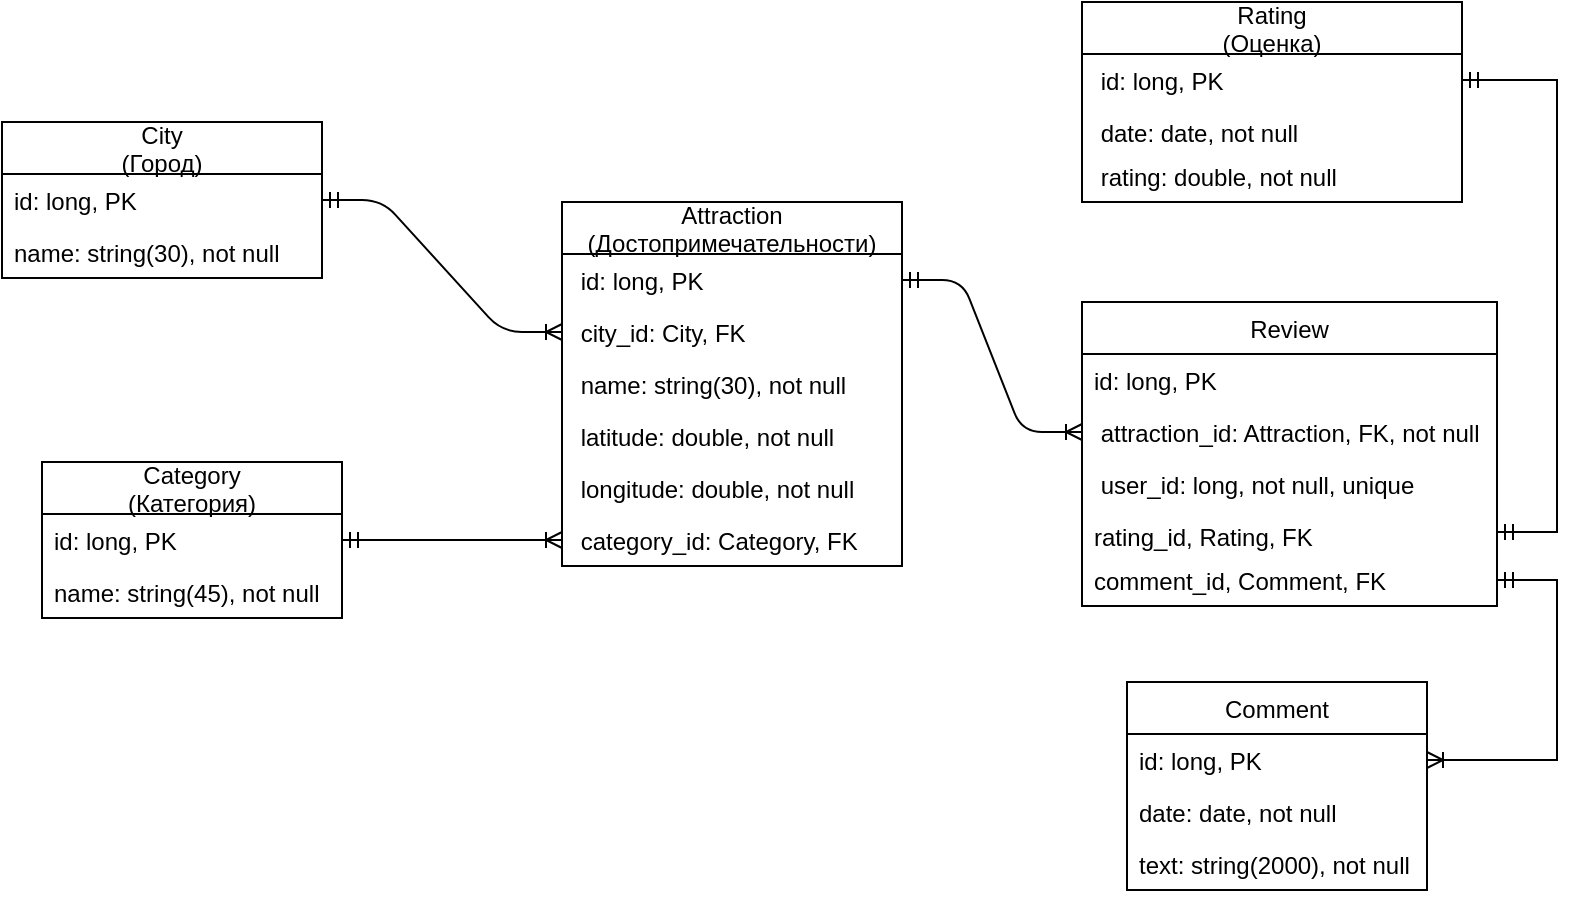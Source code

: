 <mxfile version="15.5.9" type="device" pages="2"><diagram id="J_XhsQCGnZw5pFInhN8Y" name="Страница 1"><mxGraphModel dx="996" dy="588" grid="1" gridSize="10" guides="1" tooltips="1" connect="1" arrows="1" fold="1" page="1" pageScale="1" pageWidth="827" pageHeight="1169" math="0" shadow="0"><root><mxCell id="0"/><mxCell id="1" parent="0"/><mxCell id="L6846d-J9MXVt16xGF3g-19" value="Attraction&#10;(Достопримечательности)" style="swimlane;fontStyle=0;childLayout=stackLayout;horizontal=1;startSize=26;fillColor=none;horizontalStack=0;resizeParent=1;resizeParentMax=0;resizeLast=0;collapsible=1;marginBottom=0;" parent="1" vertex="1"><mxGeometry x="310" y="180" width="170" height="182" as="geometry"/></mxCell><mxCell id="L6846d-J9MXVt16xGF3g-20" value=" id: long, PK" style="text;strokeColor=none;fillColor=none;align=left;verticalAlign=top;spacingLeft=4;spacingRight=4;overflow=hidden;rotatable=0;points=[[0,0.5],[1,0.5]];portConstraint=eastwest;" parent="L6846d-J9MXVt16xGF3g-19" vertex="1"><mxGeometry y="26" width="170" height="26" as="geometry"/></mxCell><mxCell id="L6846d-J9MXVt16xGF3g-21" value=" city_id: City, FK" style="text;strokeColor=none;fillColor=none;align=left;verticalAlign=top;spacingLeft=4;spacingRight=4;overflow=hidden;rotatable=0;points=[[0,0.5],[1,0.5]];portConstraint=eastwest;" parent="L6846d-J9MXVt16xGF3g-19" vertex="1"><mxGeometry y="52" width="170" height="26" as="geometry"/></mxCell><mxCell id="L6846d-J9MXVt16xGF3g-23" value=" name: string(30), not null " style="text;strokeColor=none;fillColor=none;align=left;verticalAlign=top;spacingLeft=4;spacingRight=4;overflow=hidden;rotatable=0;points=[[0,0.5],[1,0.5]];portConstraint=eastwest;" parent="L6846d-J9MXVt16xGF3g-19" vertex="1"><mxGeometry y="78" width="170" height="26" as="geometry"/></mxCell><mxCell id="L6846d-J9MXVt16xGF3g-28" value=" latitude: double, not null" style="text;strokeColor=none;fillColor=none;align=left;verticalAlign=top;spacingLeft=4;spacingRight=4;overflow=hidden;rotatable=0;points=[[0,0.5],[1,0.5]];portConstraint=eastwest;" parent="L6846d-J9MXVt16xGF3g-19" vertex="1"><mxGeometry y="104" width="170" height="26" as="geometry"/></mxCell><mxCell id="8Xi_SeeKxMFeb_zB2uCb-5" value=" longitude: double, not null" style="text;strokeColor=none;fillColor=none;align=left;verticalAlign=top;spacingLeft=4;spacingRight=4;overflow=hidden;rotatable=0;points=[[0,0.5],[1,0.5]];portConstraint=eastwest;" parent="L6846d-J9MXVt16xGF3g-19" vertex="1"><mxGeometry y="130" width="170" height="26" as="geometry"/></mxCell><mxCell id="L6846d-J9MXVt16xGF3g-24" value=" category_id: Category, FK" style="text;strokeColor=none;fillColor=none;align=left;verticalAlign=top;spacingLeft=4;spacingRight=4;overflow=hidden;rotatable=0;points=[[0,0.5],[1,0.5]];portConstraint=eastwest;" parent="L6846d-J9MXVt16xGF3g-19" vertex="1"><mxGeometry y="156" width="170" height="26" as="geometry"/></mxCell><mxCell id="L6846d-J9MXVt16xGF3g-34" value="City&#10;(Город)" style="swimlane;fontStyle=0;childLayout=stackLayout;horizontal=1;startSize=26;fillColor=none;horizontalStack=0;resizeParent=1;resizeParentMax=0;resizeLast=0;collapsible=1;marginBottom=0;" parent="1" vertex="1"><mxGeometry x="30" y="140" width="160" height="78" as="geometry"/></mxCell><mxCell id="L6846d-J9MXVt16xGF3g-35" value="id: long, PK" style="text;strokeColor=none;fillColor=none;align=left;verticalAlign=top;spacingLeft=4;spacingRight=4;overflow=hidden;rotatable=0;points=[[0,0.5],[1,0.5]];portConstraint=eastwest;" parent="L6846d-J9MXVt16xGF3g-34" vertex="1"><mxGeometry y="26" width="160" height="26" as="geometry"/></mxCell><mxCell id="L6846d-J9MXVt16xGF3g-36" value="name: string(30), not null" style="text;strokeColor=none;fillColor=none;align=left;verticalAlign=top;spacingLeft=4;spacingRight=4;overflow=hidden;rotatable=0;points=[[0,0.5],[1,0.5]];portConstraint=eastwest;" parent="L6846d-J9MXVt16xGF3g-34" vertex="1"><mxGeometry y="52" width="160" height="26" as="geometry"/></mxCell><mxCell id="L6846d-J9MXVt16xGF3g-42" value="" style="edgeStyle=entityRelationEdgeStyle;fontSize=12;html=1;endArrow=ERoneToMany;startArrow=ERmandOne;exitX=1;exitY=0.5;exitDx=0;exitDy=0;" parent="1" source="L6846d-J9MXVt16xGF3g-20" edge="1" target="i7YeHbb5fronkg-FhzMJ-7"><mxGeometry width="100" height="100" relative="1" as="geometry"><mxPoint x="580" y="310" as="sourcePoint"/><mxPoint x="580" y="321" as="targetPoint"/></mxGeometry></mxCell><mxCell id="L6846d-J9MXVt16xGF3g-43" value="" style="edgeStyle=entityRelationEdgeStyle;fontSize=12;html=1;endArrow=ERoneToMany;startArrow=ERmandOne;exitX=1;exitY=0.5;exitDx=0;exitDy=0;entryX=0;entryY=0.5;entryDx=0;entryDy=0;" parent="1" source="L6846d-J9MXVt16xGF3g-35" target="L6846d-J9MXVt16xGF3g-21" edge="1"><mxGeometry width="100" height="100" relative="1" as="geometry"><mxPoint x="240" y="150" as="sourcePoint"/><mxPoint x="290" y="120" as="targetPoint"/></mxGeometry></mxCell><mxCell id="8Xi_SeeKxMFeb_zB2uCb-1" value="Category&#10;(Категория)" style="swimlane;fontStyle=0;childLayout=stackLayout;horizontal=1;startSize=26;fillColor=none;horizontalStack=0;resizeParent=1;resizeParentMax=0;resizeLast=0;collapsible=1;marginBottom=0;" parent="1" vertex="1"><mxGeometry x="50" y="310" width="150" height="78" as="geometry"/></mxCell><mxCell id="8Xi_SeeKxMFeb_zB2uCb-2" value="id: long, PK" style="text;strokeColor=none;fillColor=none;align=left;verticalAlign=top;spacingLeft=4;spacingRight=4;overflow=hidden;rotatable=0;points=[[0,0.5],[1,0.5]];portConstraint=eastwest;" parent="8Xi_SeeKxMFeb_zB2uCb-1" vertex="1"><mxGeometry y="26" width="150" height="26" as="geometry"/></mxCell><mxCell id="8Xi_SeeKxMFeb_zB2uCb-3" value="name: string(45), not null" style="text;strokeColor=none;fillColor=none;align=left;verticalAlign=top;spacingLeft=4;spacingRight=4;overflow=hidden;rotatable=0;points=[[0,0.5],[1,0.5]];portConstraint=eastwest;" parent="8Xi_SeeKxMFeb_zB2uCb-1" vertex="1"><mxGeometry y="52" width="150" height="26" as="geometry"/></mxCell><mxCell id="8Xi_SeeKxMFeb_zB2uCb-6" value="" style="edgeStyle=entityRelationEdgeStyle;fontSize=12;html=1;endArrow=ERoneToMany;startArrow=ERmandOne;exitX=1;exitY=0.5;exitDx=0;exitDy=0;entryX=0;entryY=0.5;entryDx=0;entryDy=0;" parent="1" source="8Xi_SeeKxMFeb_zB2uCb-2" target="L6846d-J9MXVt16xGF3g-24" edge="1"><mxGeometry width="100" height="100" relative="1" as="geometry"><mxPoint x="190" y="230" as="sourcePoint"/><mxPoint x="310" y="296" as="targetPoint"/></mxGeometry></mxCell><mxCell id="i7YeHbb5fronkg-FhzMJ-1" value="Rating&#10;(Оценка)" style="swimlane;fontStyle=0;childLayout=stackLayout;horizontal=1;startSize=26;fillColor=none;horizontalStack=0;resizeParent=1;resizeParentMax=0;resizeLast=0;collapsible=1;marginBottom=0;" vertex="1" parent="1"><mxGeometry x="570" y="80" width="190" height="100" as="geometry"/></mxCell><mxCell id="i7YeHbb5fronkg-FhzMJ-2" value=" id: long, PK" style="text;strokeColor=none;fillColor=none;align=left;verticalAlign=top;spacingLeft=4;spacingRight=4;overflow=hidden;rotatable=0;points=[[0,0.5],[1,0.5]];portConstraint=eastwest;" vertex="1" parent="i7YeHbb5fronkg-FhzMJ-1"><mxGeometry y="26" width="190" height="26" as="geometry"/></mxCell><mxCell id="i7YeHbb5fronkg-FhzMJ-3" value=" date: date, not null" style="text;strokeColor=none;fillColor=none;align=left;verticalAlign=top;spacingLeft=4;spacingRight=4;overflow=hidden;rotatable=0;points=[[0,0.5],[1,0.5]];portConstraint=eastwest;" vertex="1" parent="i7YeHbb5fronkg-FhzMJ-1"><mxGeometry y="52" width="190" height="22" as="geometry"/></mxCell><mxCell id="i7YeHbb5fronkg-FhzMJ-4" value=" rating: double, not null" style="text;strokeColor=none;fillColor=none;align=left;verticalAlign=top;spacingLeft=4;spacingRight=4;overflow=hidden;rotatable=0;points=[[0,0.5],[1,0.5]];portConstraint=eastwest;" vertex="1" parent="i7YeHbb5fronkg-FhzMJ-1"><mxGeometry y="74" width="190" height="26" as="geometry"/></mxCell><mxCell id="i7YeHbb5fronkg-FhzMJ-5" value="Review" style="swimlane;fontStyle=0;childLayout=stackLayout;horizontal=1;startSize=26;fillColor=none;horizontalStack=0;resizeParent=1;resizeParentMax=0;resizeLast=0;collapsible=1;marginBottom=0;" vertex="1" parent="1"><mxGeometry x="570" y="230" width="207.5" height="152" as="geometry"/></mxCell><mxCell id="i7YeHbb5fronkg-FhzMJ-6" value="id: long, PK" style="text;strokeColor=none;fillColor=none;align=left;verticalAlign=top;spacingLeft=4;spacingRight=4;overflow=hidden;rotatable=0;points=[[0,0.5],[1,0.5]];portConstraint=eastwest;" vertex="1" parent="i7YeHbb5fronkg-FhzMJ-5"><mxGeometry y="26" width="207.5" height="26" as="geometry"/></mxCell><mxCell id="i7YeHbb5fronkg-FhzMJ-7" value=" attraction_id: Attraction, FK, not null" style="text;strokeColor=none;fillColor=none;align=left;verticalAlign=top;spacingLeft=4;spacingRight=4;overflow=hidden;rotatable=0;points=[[0,0.5],[1,0.5]];portConstraint=eastwest;" vertex="1" parent="i7YeHbb5fronkg-FhzMJ-5"><mxGeometry y="52" width="207.5" height="26" as="geometry"/></mxCell><mxCell id="i7YeHbb5fronkg-FhzMJ-8" value=" user_id: long, not null, unique" style="text;strokeColor=none;fillColor=none;align=left;verticalAlign=top;spacingLeft=4;spacingRight=4;overflow=hidden;rotatable=0;points=[[0,0.5],[1,0.5]];portConstraint=eastwest;" vertex="1" parent="i7YeHbb5fronkg-FhzMJ-5"><mxGeometry y="78" width="207.5" height="26" as="geometry"/></mxCell><mxCell id="i7YeHbb5fronkg-FhzMJ-9" value="rating_id, Rating, FK" style="text;strokeColor=none;fillColor=none;align=left;verticalAlign=top;spacingLeft=4;spacingRight=4;overflow=hidden;rotatable=0;points=[[0,0.5],[1,0.5]];portConstraint=eastwest;" vertex="1" parent="i7YeHbb5fronkg-FhzMJ-5"><mxGeometry y="104" width="207.5" height="22" as="geometry"/></mxCell><mxCell id="i7YeHbb5fronkg-FhzMJ-10" value="comment_id, Comment, FK" style="text;strokeColor=none;fillColor=none;align=left;verticalAlign=top;spacingLeft=4;spacingRight=4;overflow=hidden;rotatable=0;points=[[0,0.5],[1,0.5]];portConstraint=eastwest;" vertex="1" parent="i7YeHbb5fronkg-FhzMJ-5"><mxGeometry y="126" width="207.5" height="26" as="geometry"/></mxCell><mxCell id="i7YeHbb5fronkg-FhzMJ-11" value="Comment" style="swimlane;fontStyle=0;childLayout=stackLayout;horizontal=1;startSize=26;fillColor=none;horizontalStack=0;resizeParent=1;resizeParentMax=0;resizeLast=0;collapsible=1;marginBottom=0;" vertex="1" parent="1"><mxGeometry x="592.5" y="420" width="150" height="104" as="geometry"/></mxCell><mxCell id="i7YeHbb5fronkg-FhzMJ-12" value="id: long, PK" style="text;strokeColor=none;fillColor=none;align=left;verticalAlign=top;spacingLeft=4;spacingRight=4;overflow=hidden;rotatable=0;points=[[0,0.5],[1,0.5]];portConstraint=eastwest;" vertex="1" parent="i7YeHbb5fronkg-FhzMJ-11"><mxGeometry y="26" width="150" height="26" as="geometry"/></mxCell><mxCell id="i7YeHbb5fronkg-FhzMJ-13" value="date: date, not null" style="text;strokeColor=none;fillColor=none;align=left;verticalAlign=top;spacingLeft=4;spacingRight=4;overflow=hidden;rotatable=0;points=[[0,0.5],[1,0.5]];portConstraint=eastwest;" vertex="1" parent="i7YeHbb5fronkg-FhzMJ-11"><mxGeometry y="52" width="150" height="26" as="geometry"/></mxCell><mxCell id="i7YeHbb5fronkg-FhzMJ-14" value="text: string(2000), not null" style="text;strokeColor=none;fillColor=none;align=left;verticalAlign=top;spacingLeft=4;spacingRight=4;overflow=hidden;rotatable=0;points=[[0,0.5],[1,0.5]];portConstraint=eastwest;" vertex="1" parent="i7YeHbb5fronkg-FhzMJ-11"><mxGeometry y="78" width="150" height="26" as="geometry"/></mxCell><mxCell id="i7YeHbb5fronkg-FhzMJ-15" value="" style="edgeStyle=entityRelationEdgeStyle;fontSize=12;html=1;endArrow=ERoneToMany;startArrow=ERmandOne;rounded=0;entryX=1;entryY=0.5;entryDx=0;entryDy=0;" edge="1" parent="1" source="i7YeHbb5fronkg-FhzMJ-10" target="i7YeHbb5fronkg-FhzMJ-12"><mxGeometry width="100" height="100" relative="1" as="geometry"><mxPoint x="772.5" y="401" as="sourcePoint"/><mxPoint x="762.5" y="170" as="targetPoint"/></mxGeometry></mxCell><mxCell id="i7YeHbb5fronkg-FhzMJ-16" value="" style="edgeStyle=entityRelationEdgeStyle;fontSize=12;html=1;endArrow=ERmandOne;startArrow=ERmandOne;rounded=0;entryX=1;entryY=0.5;entryDx=0;entryDy=0;" edge="1" parent="1" source="i7YeHbb5fronkg-FhzMJ-9" target="i7YeHbb5fronkg-FhzMJ-2"><mxGeometry width="100" height="100" relative="1" as="geometry"><mxPoint x="765" y="380" as="sourcePoint"/><mxPoint x="802.5" y="149" as="targetPoint"/></mxGeometry></mxCell></root></mxGraphModel></diagram><diagram id="5PibABVmB9tTX4bGmJwn" name="Страница 2"><mxGraphModel dx="996" dy="588" grid="1" gridSize="10" guides="1" tooltips="1" connect="1" arrows="1" fold="1" page="1" pageScale="1" pageWidth="827" pageHeight="1169" math="0" shadow="0"><root><mxCell id="dzrGFeE52lWw6JKkLX91-0"/><mxCell id="dzrGFeE52lWw6JKkLX91-1" parent="dzrGFeE52lWw6JKkLX91-0"/><mxCell id="_lmtvL9EDxVAFfWqSen6-0" value="Rating&#10;(Оценка)" style="swimlane;fontStyle=0;childLayout=stackLayout;horizontal=1;startSize=26;fillColor=none;horizontalStack=0;resizeParent=1;resizeParentMax=0;resizeLast=0;collapsible=1;marginBottom=0;" vertex="1" parent="dzrGFeE52lWw6JKkLX91-1"><mxGeometry x="297.5" y="40" width="190" height="100" as="geometry"/></mxCell><mxCell id="_lmtvL9EDxVAFfWqSen6-1" value=" id: long, PK" style="text;strokeColor=none;fillColor=none;align=left;verticalAlign=top;spacingLeft=4;spacingRight=4;overflow=hidden;rotatable=0;points=[[0,0.5],[1,0.5]];portConstraint=eastwest;" vertex="1" parent="_lmtvL9EDxVAFfWqSen6-0"><mxGeometry y="26" width="190" height="26" as="geometry"/></mxCell><mxCell id="_lmtvL9EDxVAFfWqSen6-4" value=" date: date, not null" style="text;strokeColor=none;fillColor=none;align=left;verticalAlign=top;spacingLeft=4;spacingRight=4;overflow=hidden;rotatable=0;points=[[0,0.5],[1,0.5]];portConstraint=eastwest;" vertex="1" parent="_lmtvL9EDxVAFfWqSen6-0"><mxGeometry y="52" width="190" height="22" as="geometry"/></mxCell><mxCell id="_lmtvL9EDxVAFfWqSen6-6" value=" rating: double, not null" style="text;strokeColor=none;fillColor=none;align=left;verticalAlign=top;spacingLeft=4;spacingRight=4;overflow=hidden;rotatable=0;points=[[0,0.5],[1,0.5]];portConstraint=eastwest;" vertex="1" parent="_lmtvL9EDxVAFfWqSen6-0"><mxGeometry y="74" width="190" height="26" as="geometry"/></mxCell><mxCell id="_lmtvL9EDxVAFfWqSen6-7" value="Review" style="swimlane;fontStyle=0;childLayout=stackLayout;horizontal=1;startSize=26;fillColor=none;horizontalStack=0;resizeParent=1;resizeParentMax=0;resizeLast=0;collapsible=1;marginBottom=0;" vertex="1" parent="dzrGFeE52lWw6JKkLX91-1"><mxGeometry x="297.5" y="190" width="207.5" height="152" as="geometry"/></mxCell><mxCell id="_lmtvL9EDxVAFfWqSen6-8" value="id: long, PK" style="text;strokeColor=none;fillColor=none;align=left;verticalAlign=top;spacingLeft=4;spacingRight=4;overflow=hidden;rotatable=0;points=[[0,0.5],[1,0.5]];portConstraint=eastwest;" vertex="1" parent="_lmtvL9EDxVAFfWqSen6-7"><mxGeometry y="26" width="207.5" height="26" as="geometry"/></mxCell><mxCell id="_lmtvL9EDxVAFfWqSen6-17" value=" attraction_id: Attraction, FK, not null" style="text;strokeColor=none;fillColor=none;align=left;verticalAlign=top;spacingLeft=4;spacingRight=4;overflow=hidden;rotatable=0;points=[[0,0.5],[1,0.5]];portConstraint=eastwest;" vertex="1" parent="_lmtvL9EDxVAFfWqSen6-7"><mxGeometry y="52" width="207.5" height="26" as="geometry"/></mxCell><mxCell id="_lmtvL9EDxVAFfWqSen6-16" value=" user_id: long, not null, unique" style="text;strokeColor=none;fillColor=none;align=left;verticalAlign=top;spacingLeft=4;spacingRight=4;overflow=hidden;rotatable=0;points=[[0,0.5],[1,0.5]];portConstraint=eastwest;" vertex="1" parent="_lmtvL9EDxVAFfWqSen6-7"><mxGeometry y="78" width="207.5" height="26" as="geometry"/></mxCell><mxCell id="_lmtvL9EDxVAFfWqSen6-9" value="rating_id, Rating, FK" style="text;strokeColor=none;fillColor=none;align=left;verticalAlign=top;spacingLeft=4;spacingRight=4;overflow=hidden;rotatable=0;points=[[0,0.5],[1,0.5]];portConstraint=eastwest;" vertex="1" parent="_lmtvL9EDxVAFfWqSen6-7"><mxGeometry y="104" width="207.5" height="22" as="geometry"/></mxCell><mxCell id="_lmtvL9EDxVAFfWqSen6-10" value="comment_id, Comment, FK" style="text;strokeColor=none;fillColor=none;align=left;verticalAlign=top;spacingLeft=4;spacingRight=4;overflow=hidden;rotatable=0;points=[[0,0.5],[1,0.5]];portConstraint=eastwest;" vertex="1" parent="_lmtvL9EDxVAFfWqSen6-7"><mxGeometry y="126" width="207.5" height="26" as="geometry"/></mxCell><mxCell id="_lmtvL9EDxVAFfWqSen6-12" value="Comment" style="swimlane;fontStyle=0;childLayout=stackLayout;horizontal=1;startSize=26;fillColor=none;horizontalStack=0;resizeParent=1;resizeParentMax=0;resizeLast=0;collapsible=1;marginBottom=0;" vertex="1" parent="dzrGFeE52lWw6JKkLX91-1"><mxGeometry x="320" y="380" width="150" height="104" as="geometry"/></mxCell><mxCell id="_lmtvL9EDxVAFfWqSen6-13" value="id: long, PK" style="text;strokeColor=none;fillColor=none;align=left;verticalAlign=top;spacingLeft=4;spacingRight=4;overflow=hidden;rotatable=0;points=[[0,0.5],[1,0.5]];portConstraint=eastwest;" vertex="1" parent="_lmtvL9EDxVAFfWqSen6-12"><mxGeometry y="26" width="150" height="26" as="geometry"/></mxCell><mxCell id="_lmtvL9EDxVAFfWqSen6-14" value="date: date, not null" style="text;strokeColor=none;fillColor=none;align=left;verticalAlign=top;spacingLeft=4;spacingRight=4;overflow=hidden;rotatable=0;points=[[0,0.5],[1,0.5]];portConstraint=eastwest;" vertex="1" parent="_lmtvL9EDxVAFfWqSen6-12"><mxGeometry y="52" width="150" height="26" as="geometry"/></mxCell><mxCell id="_lmtvL9EDxVAFfWqSen6-15" value="text: string(2000), not null" style="text;strokeColor=none;fillColor=none;align=left;verticalAlign=top;spacingLeft=4;spacingRight=4;overflow=hidden;rotatable=0;points=[[0,0.5],[1,0.5]];portConstraint=eastwest;" vertex="1" parent="_lmtvL9EDxVAFfWqSen6-12"><mxGeometry y="78" width="150" height="26" as="geometry"/></mxCell><mxCell id="_lmtvL9EDxVAFfWqSen6-19" value="" style="edgeStyle=entityRelationEdgeStyle;fontSize=12;html=1;endArrow=ERoneToMany;startArrow=ERmandOne;rounded=0;entryX=1;entryY=0.5;entryDx=0;entryDy=0;" edge="1" parent="dzrGFeE52lWw6JKkLX91-1" source="_lmtvL9EDxVAFfWqSen6-10" target="_lmtvL9EDxVAFfWqSen6-13"><mxGeometry width="100" height="100" relative="1" as="geometry"><mxPoint x="490" y="331" as="sourcePoint"/><mxPoint x="480" y="100" as="targetPoint"/></mxGeometry></mxCell><mxCell id="cLhBewSM9zIa6PZBQjid-0" value="" style="edgeStyle=entityRelationEdgeStyle;fontSize=12;html=1;endArrow=ERmandOne;startArrow=ERmandOne;rounded=0;entryX=1;entryY=0.5;entryDx=0;entryDy=0;" edge="1" parent="dzrGFeE52lWw6JKkLX91-1" source="_lmtvL9EDxVAFfWqSen6-9" target="_lmtvL9EDxVAFfWqSen6-1"><mxGeometry width="100" height="100" relative="1" as="geometry"><mxPoint x="482.5" y="310" as="sourcePoint"/><mxPoint x="520" y="79" as="targetPoint"/></mxGeometry></mxCell></root></mxGraphModel></diagram></mxfile>